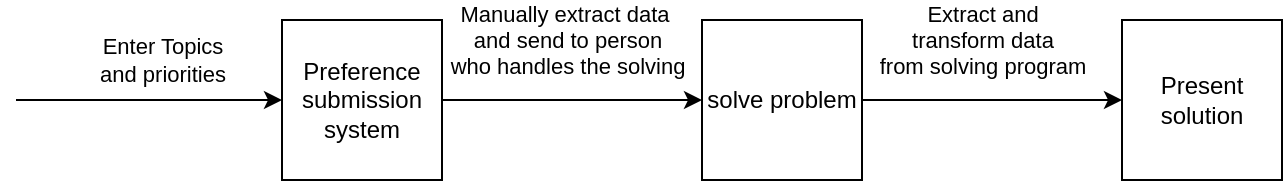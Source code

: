 <mxfile version="21.1.2" type="device">
  <diagram id="C5RBs43oDa-KdzZeNtuy" name="Page-1">
    <mxGraphModel dx="658" dy="389" grid="1" gridSize="10" guides="1" tooltips="1" connect="1" arrows="1" fold="1" page="1" pageScale="1" pageWidth="827" pageHeight="1169" math="0" shadow="0">
      <root>
        <mxCell id="WIyWlLk6GJQsqaUBKTNV-0" />
        <mxCell id="WIyWlLk6GJQsqaUBKTNV-1" parent="WIyWlLk6GJQsqaUBKTNV-0" />
        <mxCell id="e2b4A-lsNpKA3SyM7yBs-5" value="Preference submission system" style="whiteSpace=wrap;html=1;aspect=fixed;" vertex="1" parent="WIyWlLk6GJQsqaUBKTNV-1">
          <mxGeometry x="140" y="180" width="80" height="80" as="geometry" />
        </mxCell>
        <mxCell id="e2b4A-lsNpKA3SyM7yBs-6" value="" style="endArrow=classic;html=1;rounded=0;" edge="1" parent="WIyWlLk6GJQsqaUBKTNV-1" source="e2b4A-lsNpKA3SyM7yBs-5" target="e2b4A-lsNpKA3SyM7yBs-7">
          <mxGeometry width="50" height="50" relative="1" as="geometry">
            <mxPoint x="450" y="330" as="sourcePoint" />
            <mxPoint x="330" y="220" as="targetPoint" />
          </mxGeometry>
        </mxCell>
        <mxCell id="e2b4A-lsNpKA3SyM7yBs-10" value="Manually extract data&lt;br&gt;&amp;nbsp;and send to person&lt;br&gt;&amp;nbsp;who handles the solving" style="edgeLabel;html=1;align=center;verticalAlign=middle;resizable=0;points=[];" vertex="1" connectable="0" parent="e2b4A-lsNpKA3SyM7yBs-6">
          <mxGeometry x="-0.314" y="1" relative="1" as="geometry">
            <mxPoint x="16" y="-29" as="offset" />
          </mxGeometry>
        </mxCell>
        <mxCell id="e2b4A-lsNpKA3SyM7yBs-7" value="solve problem" style="whiteSpace=wrap;html=1;aspect=fixed;" vertex="1" parent="WIyWlLk6GJQsqaUBKTNV-1">
          <mxGeometry x="350" y="180" width="80" height="80" as="geometry" />
        </mxCell>
        <mxCell id="e2b4A-lsNpKA3SyM7yBs-8" value="Present solution" style="whiteSpace=wrap;html=1;aspect=fixed;" vertex="1" parent="WIyWlLk6GJQsqaUBKTNV-1">
          <mxGeometry x="560" y="180" width="80" height="80" as="geometry" />
        </mxCell>
        <mxCell id="e2b4A-lsNpKA3SyM7yBs-9" value="" style="endArrow=classic;html=1;rounded=0;exitX=1;exitY=0.5;exitDx=0;exitDy=0;" edge="1" parent="WIyWlLk6GJQsqaUBKTNV-1" source="e2b4A-lsNpKA3SyM7yBs-7" target="e2b4A-lsNpKA3SyM7yBs-8">
          <mxGeometry width="50" height="50" relative="1" as="geometry">
            <mxPoint x="450" y="320" as="sourcePoint" />
            <mxPoint x="500" y="270" as="targetPoint" />
          </mxGeometry>
        </mxCell>
        <mxCell id="e2b4A-lsNpKA3SyM7yBs-11" value="Extract and &lt;br&gt;transform data&lt;br&gt;from solving program" style="edgeLabel;html=1;align=center;verticalAlign=middle;resizable=0;points=[];" vertex="1" connectable="0" parent="e2b4A-lsNpKA3SyM7yBs-9">
          <mxGeometry x="-0.186" y="2" relative="1" as="geometry">
            <mxPoint x="7" y="-28" as="offset" />
          </mxGeometry>
        </mxCell>
        <mxCell id="e2b4A-lsNpKA3SyM7yBs-12" value="" style="endArrow=classic;html=1;rounded=0;" edge="1" parent="WIyWlLk6GJQsqaUBKTNV-1" target="e2b4A-lsNpKA3SyM7yBs-5">
          <mxGeometry width="50" height="50" relative="1" as="geometry">
            <mxPoint x="7.0" y="220" as="sourcePoint" />
            <mxPoint x="290" y="200" as="targetPoint" />
          </mxGeometry>
        </mxCell>
        <mxCell id="e2b4A-lsNpKA3SyM7yBs-13" value="Enter Topics&lt;br&gt;and priorities" style="edgeLabel;html=1;align=center;verticalAlign=middle;resizable=0;points=[];" vertex="1" connectable="0" parent="e2b4A-lsNpKA3SyM7yBs-12">
          <mxGeometry x="-0.397" y="-1" relative="1" as="geometry">
            <mxPoint x="33" y="-21" as="offset" />
          </mxGeometry>
        </mxCell>
      </root>
    </mxGraphModel>
  </diagram>
</mxfile>
